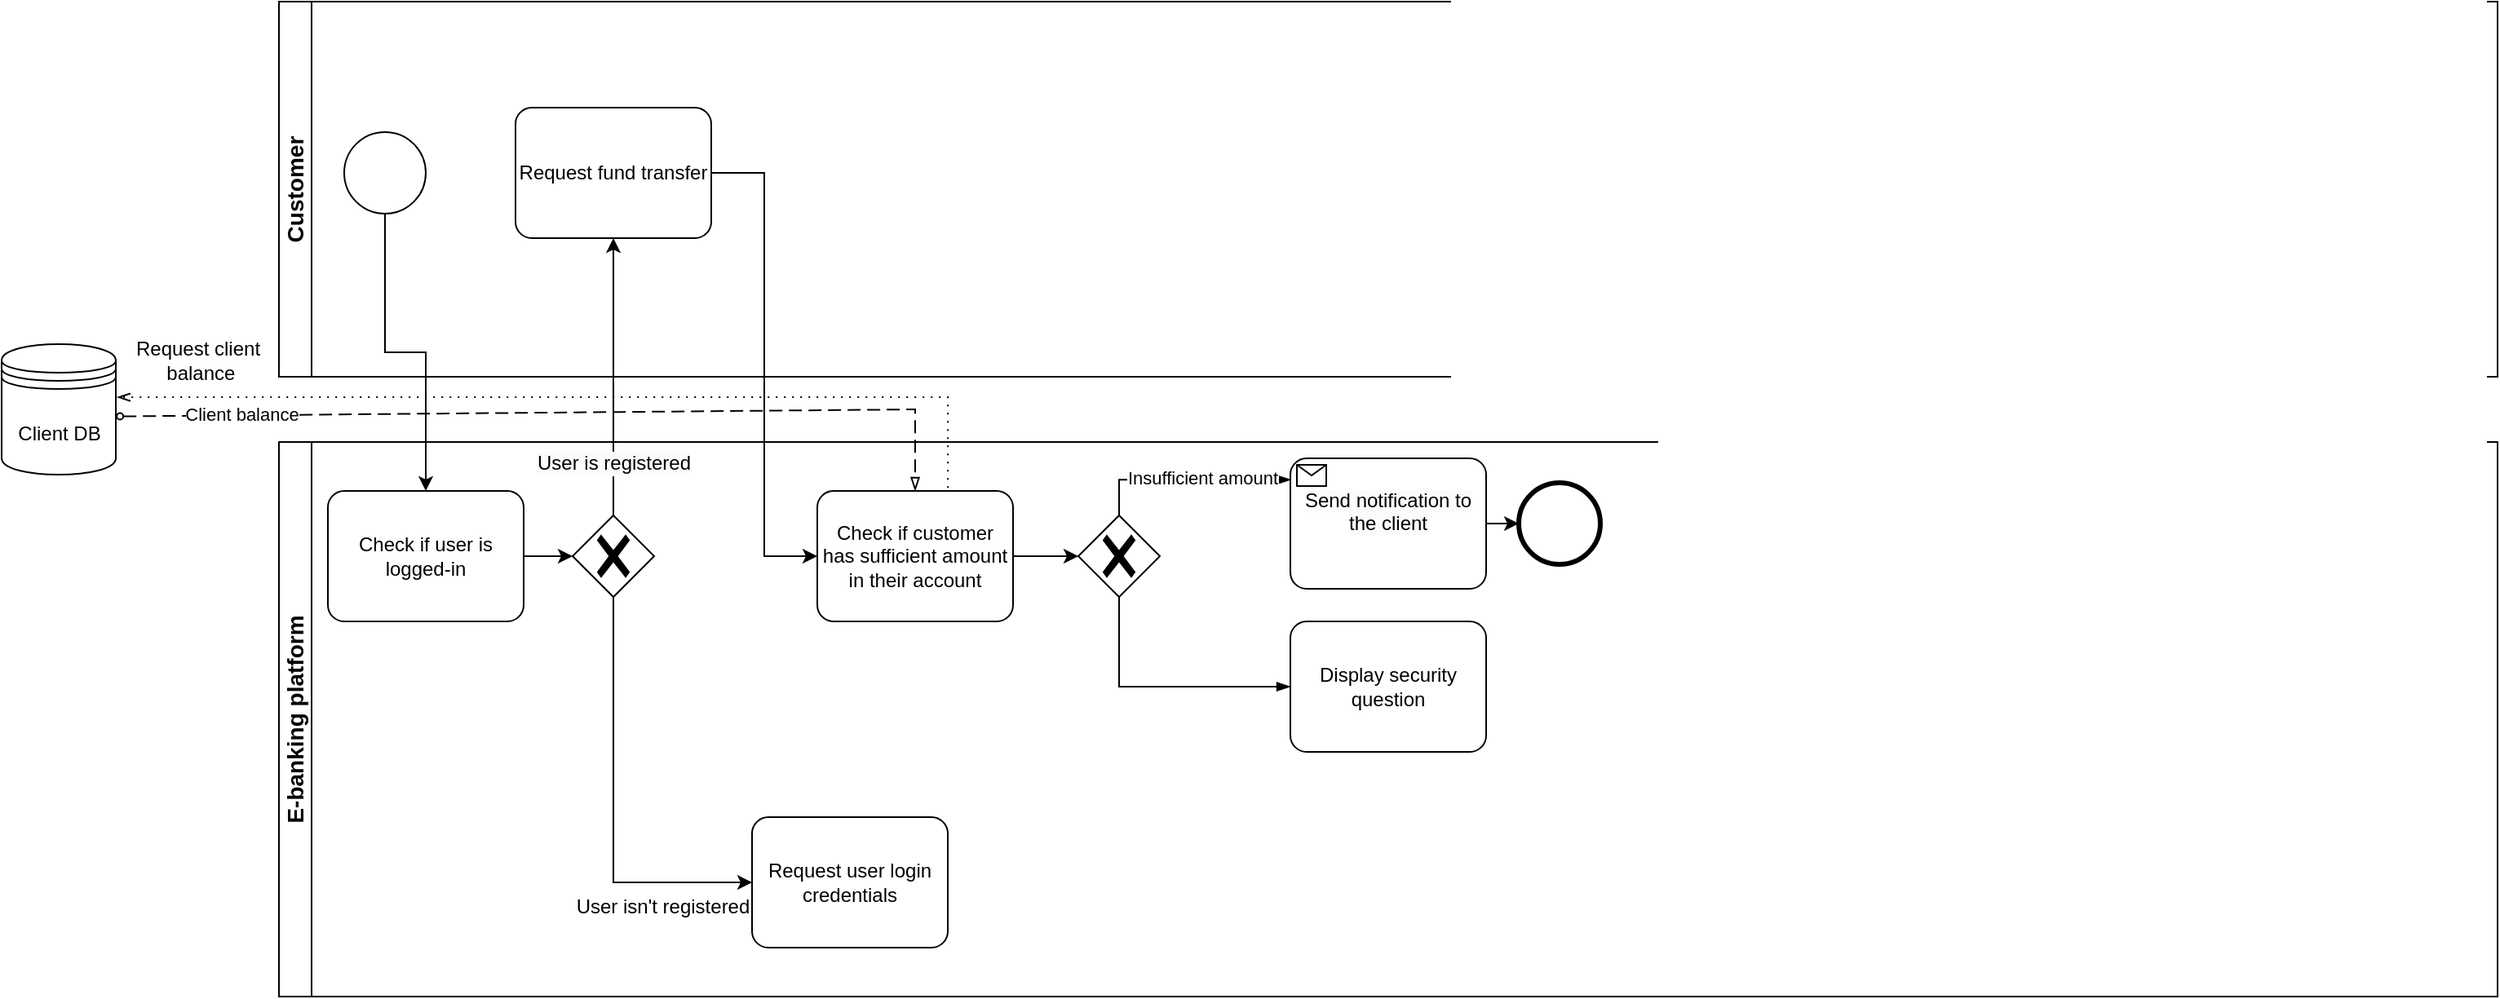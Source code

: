 <mxfile version="24.8.3">
  <diagram name="Page-1" id="2a216829-ef6e-dabb-86c1-c78162f3ba2b">
    <mxGraphModel dx="1318" dy="551" grid="1" gridSize="10" guides="1" tooltips="1" connect="1" arrows="1" fold="1" page="1" pageScale="1" pageWidth="850" pageHeight="1100" background="none" math="0" shadow="0">
      <root>
        <mxCell id="0" />
        <mxCell id="1" parent="0" />
        <mxCell id="94Gj55trSPbPdeBnX5Sf-7" value="&lt;font style=&quot;font-size: 14px;&quot;&gt;Customer&lt;/font&gt;" style="swimlane;startSize=20;horizontal=0;html=1;whiteSpace=wrap;" vertex="1" parent="1">
          <mxGeometry x="220" y="130" width="1360" height="230" as="geometry" />
        </mxCell>
        <mxCell id="7a84cebc1def654-1" value="" style="shape=mxgraph.bpmn.shape;html=1;verticalLabelPosition=bottom;labelBackgroundColor=#ffffff;verticalAlign=top;perimeter=ellipsePerimeter;outline=standard;symbol=general;" parent="94Gj55trSPbPdeBnX5Sf-7" vertex="1">
          <mxGeometry x="40" y="80" width="50" height="50" as="geometry" />
        </mxCell>
        <mxCell id="94Gj55trSPbPdeBnX5Sf-15" value="Request fund transfer" style="points=[[0.25,0,0],[0.5,0,0],[0.75,0,0],[1,0.25,0],[1,0.5,0],[1,0.75,0],[0.75,1,0],[0.5,1,0],[0.25,1,0],[0,0.75,0],[0,0.5,0],[0,0.25,0]];shape=mxgraph.bpmn.task;whiteSpace=wrap;rectStyle=rounded;size=10;html=1;container=1;expand=0;collapsible=0;taskMarker=abstract;" vertex="1" parent="94Gj55trSPbPdeBnX5Sf-7">
          <mxGeometry x="145" y="65" width="120" height="80" as="geometry" />
        </mxCell>
        <mxCell id="94Gj55trSPbPdeBnX5Sf-8" value="&lt;font style=&quot;font-size: 14px;&quot;&gt;E-banking platform&lt;/font&gt;" style="swimlane;startSize=20;horizontal=0;html=1;whiteSpace=wrap;" vertex="1" parent="1">
          <mxGeometry x="220" y="400" width="1360" height="340" as="geometry" />
        </mxCell>
        <mxCell id="94Gj55trSPbPdeBnX5Sf-1" value="" style="points=[[0.25,0.25,0],[0.5,0,0],[0.75,0.25,0],[1,0.5,0],[0.75,0.75,0],[0.5,1,0],[0.25,0.75,0],[0,0.5,0]];shape=mxgraph.bpmn.gateway2;html=1;verticalLabelPosition=bottom;labelBackgroundColor=#ffffff;verticalAlign=top;align=center;perimeter=rhombusPerimeter;outlineConnect=0;outline=none;symbol=none;gwType=exclusive;" vertex="1" parent="94Gj55trSPbPdeBnX5Sf-8">
          <mxGeometry x="180" y="45" width="50" height="50" as="geometry" />
        </mxCell>
        <mxCell id="94Gj55trSPbPdeBnX5Sf-6" value="Request user login credentials" style="points=[[0.25,0,0],[0.5,0,0],[0.75,0,0],[1,0.25,0],[1,0.5,0],[1,0.75,0],[0.75,1,0],[0.5,1,0],[0.25,1,0],[0,0.75,0],[0,0.5,0],[0,0.25,0]];shape=mxgraph.bpmn.task;whiteSpace=wrap;rectStyle=rounded;size=10;html=1;container=1;expand=0;collapsible=0;taskMarker=abstract;" vertex="1" parent="94Gj55trSPbPdeBnX5Sf-8">
          <mxGeometry x="290" y="230" width="120" height="80" as="geometry" />
        </mxCell>
        <mxCell id="94Gj55trSPbPdeBnX5Sf-11" value="" style="edgeStyle=orthogonalEdgeStyle;rounded=0;orthogonalLoop=1;jettySize=auto;html=1;" edge="1" parent="94Gj55trSPbPdeBnX5Sf-8" source="94Gj55trSPbPdeBnX5Sf-9" target="94Gj55trSPbPdeBnX5Sf-1">
          <mxGeometry relative="1" as="geometry" />
        </mxCell>
        <mxCell id="94Gj55trSPbPdeBnX5Sf-9" value="Check if user is logged-in" style="points=[[0.25,0,0],[0.5,0,0],[0.75,0,0],[1,0.25,0],[1,0.5,0],[1,0.75,0],[0.75,1,0],[0.5,1,0],[0.25,1,0],[0,0.75,0],[0,0.5,0],[0,0.25,0]];shape=mxgraph.bpmn.task;whiteSpace=wrap;rectStyle=rounded;size=10;html=1;container=1;expand=0;collapsible=0;taskMarker=abstract;" vertex="1" parent="94Gj55trSPbPdeBnX5Sf-8">
          <mxGeometry x="30" y="30" width="120" height="80" as="geometry" />
        </mxCell>
        <mxCell id="94Gj55trSPbPdeBnX5Sf-12" style="edgeStyle=orthogonalEdgeStyle;rounded=0;orthogonalLoop=1;jettySize=auto;html=1;exitX=0.5;exitY=1;exitDx=0;exitDy=0;exitPerimeter=0;entryX=0;entryY=0.5;entryDx=0;entryDy=0;entryPerimeter=0;" edge="1" parent="94Gj55trSPbPdeBnX5Sf-8" source="94Gj55trSPbPdeBnX5Sf-1" target="94Gj55trSPbPdeBnX5Sf-6">
          <mxGeometry relative="1" as="geometry" />
        </mxCell>
        <mxCell id="94Gj55trSPbPdeBnX5Sf-13" value="User isn&#39;t registered" style="text;html=1;align=center;verticalAlign=middle;resizable=0;points=[];autosize=1;strokeColor=none;fillColor=none;" vertex="1" parent="94Gj55trSPbPdeBnX5Sf-8">
          <mxGeometry x="170" y="270" width="130" height="30" as="geometry" />
        </mxCell>
        <mxCell id="94Gj55trSPbPdeBnX5Sf-17" value="Check if customer has sufficient amount in their account" style="points=[[0.25,0,0],[0.5,0,0],[0.75,0,0],[1,0.25,0],[1,0.5,0],[1,0.75,0],[0.75,1,0],[0.5,1,0],[0.25,1,0],[0,0.75,0],[0,0.5,0],[0,0.25,0]];shape=mxgraph.bpmn.task;whiteSpace=wrap;rectStyle=rounded;size=10;html=1;container=1;expand=0;collapsible=0;taskMarker=abstract;" vertex="1" parent="94Gj55trSPbPdeBnX5Sf-8">
          <mxGeometry x="330" y="30" width="120" height="80" as="geometry" />
        </mxCell>
        <mxCell id="94Gj55trSPbPdeBnX5Sf-28" value="" style="points=[[0.25,0.25,0],[0.5,0,0],[0.75,0.25,0],[1,0.5,0],[0.75,0.75,0],[0.5,1,0],[0.25,0.75,0],[0,0.5,0]];shape=mxgraph.bpmn.gateway2;html=1;verticalLabelPosition=bottom;labelBackgroundColor=#ffffff;verticalAlign=top;align=center;perimeter=rhombusPerimeter;outlineConnect=0;outline=none;symbol=none;gwType=exclusive;" vertex="1" parent="94Gj55trSPbPdeBnX5Sf-8">
          <mxGeometry x="490" y="45" width="50" height="50" as="geometry" />
        </mxCell>
        <mxCell id="94Gj55trSPbPdeBnX5Sf-29" style="edgeStyle=orthogonalEdgeStyle;rounded=0;orthogonalLoop=1;jettySize=auto;html=1;entryX=0;entryY=0.5;entryDx=0;entryDy=0;entryPerimeter=0;" edge="1" parent="94Gj55trSPbPdeBnX5Sf-8" source="94Gj55trSPbPdeBnX5Sf-17" target="94Gj55trSPbPdeBnX5Sf-28">
          <mxGeometry relative="1" as="geometry" />
        </mxCell>
        <mxCell id="94Gj55trSPbPdeBnX5Sf-32" value="" style="edgeStyle=elbowEdgeStyle;fontSize=12;html=1;endArrow=blockThin;endFill=1;rounded=0;exitX=0.5;exitY=0;exitDx=0;exitDy=0;exitPerimeter=0;entryX=0.002;entryY=0.164;entryDx=0;entryDy=0;entryPerimeter=0;" edge="1" parent="94Gj55trSPbPdeBnX5Sf-8" source="94Gj55trSPbPdeBnX5Sf-28" target="94Gj55trSPbPdeBnX5Sf-34">
          <mxGeometry width="160" relative="1" as="geometry">
            <mxPoint x="500" y="170" as="sourcePoint" />
            <mxPoint x="630.24" y="20.8" as="targetPoint" />
            <Array as="points">
              <mxPoint x="515" y="30" />
            </Array>
          </mxGeometry>
        </mxCell>
        <mxCell id="94Gj55trSPbPdeBnX5Sf-33" value="Insufficient amount" style="edgeLabel;html=1;align=center;verticalAlign=middle;resizable=0;points=[];" vertex="1" connectable="0" parent="94Gj55trSPbPdeBnX5Sf-32">
          <mxGeometry x="-0.029" y="-1" relative="1" as="geometry">
            <mxPoint x="11" y="-2" as="offset" />
          </mxGeometry>
        </mxCell>
        <mxCell id="94Gj55trSPbPdeBnX5Sf-37" value="" style="edgeStyle=orthogonalEdgeStyle;rounded=0;orthogonalLoop=1;jettySize=auto;html=1;" edge="1" parent="94Gj55trSPbPdeBnX5Sf-8" source="94Gj55trSPbPdeBnX5Sf-34" target="94Gj55trSPbPdeBnX5Sf-36">
          <mxGeometry relative="1" as="geometry" />
        </mxCell>
        <mxCell id="94Gj55trSPbPdeBnX5Sf-34" value="&#xa;&lt;span style=&quot;color: rgb(0, 0, 0); font-family: Helvetica; font-size: 12px; font-style: normal; font-variant-ligatures: normal; font-variant-caps: normal; font-weight: 400; letter-spacing: normal; orphans: 2; text-align: center; text-indent: 0px; text-transform: none; widows: 2; word-spacing: 0px; -webkit-text-stroke-width: 0px; white-space: normal; background-color: rgb(251, 251, 251); text-decoration-thickness: initial; text-decoration-style: initial; text-decoration-color: initial; display: inline !important; float: none;&quot;&gt;Send notification to the client&lt;/span&gt;&#xa;&#xa;" style="points=[[0.25,0,0],[0.5,0,0],[0.75,0,0],[1,0.25,0],[1,0.5,0],[1,0.75,0],[0.75,1,0],[0.5,1,0],[0.25,1,0],[0,0.75,0],[0,0.5,0],[0,0.25,0]];shape=mxgraph.bpmn.task;whiteSpace=wrap;rectStyle=rounded;size=10;html=1;container=1;expand=0;collapsible=0;taskMarker=receive;" vertex="1" parent="94Gj55trSPbPdeBnX5Sf-8">
          <mxGeometry x="620" y="10" width="120" height="80" as="geometry" />
        </mxCell>
        <mxCell id="94Gj55trSPbPdeBnX5Sf-36" value="" style="points=[[0.145,0.145,0],[0.5,0,0],[0.855,0.145,0],[1,0.5,0],[0.855,0.855,0],[0.5,1,0],[0.145,0.855,0],[0,0.5,0]];shape=mxgraph.bpmn.event;html=1;verticalLabelPosition=bottom;labelBackgroundColor=#ffffff;verticalAlign=top;align=center;perimeter=ellipsePerimeter;outlineConnect=0;aspect=fixed;outline=end;symbol=terminate2;" vertex="1" parent="94Gj55trSPbPdeBnX5Sf-8">
          <mxGeometry x="760" y="25" width="50" height="50" as="geometry" />
        </mxCell>
        <mxCell id="94Gj55trSPbPdeBnX5Sf-38" value="Display security question" style="points=[[0.25,0,0],[0.5,0,0],[0.75,0,0],[1,0.25,0],[1,0.5,0],[1,0.75,0],[0.75,1,0],[0.5,1,0],[0.25,1,0],[0,0.75,0],[0,0.5,0],[0,0.25,0]];shape=mxgraph.bpmn.task;whiteSpace=wrap;rectStyle=rounded;size=10;html=1;container=1;expand=0;collapsible=0;taskMarker=abstract;" vertex="1" parent="94Gj55trSPbPdeBnX5Sf-8">
          <mxGeometry x="620" y="110" width="120" height="80" as="geometry" />
        </mxCell>
        <mxCell id="94Gj55trSPbPdeBnX5Sf-40" value="" style="edgeStyle=elbowEdgeStyle;fontSize=12;html=1;endArrow=blockThin;endFill=1;rounded=0;exitX=0.5;exitY=1;exitDx=0;exitDy=0;exitPerimeter=0;entryX=0;entryY=0.5;entryDx=0;entryDy=0;entryPerimeter=0;" edge="1" parent="94Gj55trSPbPdeBnX5Sf-8" source="94Gj55trSPbPdeBnX5Sf-28" target="94Gj55trSPbPdeBnX5Sf-38">
          <mxGeometry width="160" relative="1" as="geometry">
            <mxPoint x="620" y="170" as="sourcePoint" />
            <mxPoint x="780" y="170" as="targetPoint" />
            <Array as="points">
              <mxPoint x="515" y="130" />
            </Array>
          </mxGeometry>
        </mxCell>
        <mxCell id="94Gj55trSPbPdeBnX5Sf-14" style="edgeStyle=orthogonalEdgeStyle;rounded=0;orthogonalLoop=1;jettySize=auto;html=1;exitX=0.5;exitY=1;exitDx=0;exitDy=0;entryX=0.5;entryY=0;entryDx=0;entryDy=0;entryPerimeter=0;" edge="1" parent="1" source="7a84cebc1def654-1" target="94Gj55trSPbPdeBnX5Sf-9">
          <mxGeometry relative="1" as="geometry" />
        </mxCell>
        <mxCell id="94Gj55trSPbPdeBnX5Sf-16" style="edgeStyle=orthogonalEdgeStyle;rounded=0;orthogonalLoop=1;jettySize=auto;html=1;exitX=0.5;exitY=0;exitDx=0;exitDy=0;exitPerimeter=0;entryX=0.5;entryY=1;entryDx=0;entryDy=0;entryPerimeter=0;" edge="1" parent="1" source="94Gj55trSPbPdeBnX5Sf-1" target="94Gj55trSPbPdeBnX5Sf-15">
          <mxGeometry relative="1" as="geometry" />
        </mxCell>
        <mxCell id="94Gj55trSPbPdeBnX5Sf-18" value="&lt;span style=&quot;font-size: 12px; background-color: rgb(251, 251, 251);&quot;&gt;User is registered&lt;/span&gt;" style="edgeLabel;html=1;align=center;verticalAlign=middle;resizable=0;points=[];" vertex="1" connectable="0" parent="94Gj55trSPbPdeBnX5Sf-16">
          <mxGeometry x="-0.242" y="-2" relative="1" as="geometry">
            <mxPoint x="-2" y="32" as="offset" />
          </mxGeometry>
        </mxCell>
        <mxCell id="94Gj55trSPbPdeBnX5Sf-19" style="edgeStyle=orthogonalEdgeStyle;rounded=0;orthogonalLoop=1;jettySize=auto;html=1;entryX=0;entryY=0.5;entryDx=0;entryDy=0;entryPerimeter=0;" edge="1" parent="1" source="94Gj55trSPbPdeBnX5Sf-15" target="94Gj55trSPbPdeBnX5Sf-17">
          <mxGeometry relative="1" as="geometry" />
        </mxCell>
        <mxCell id="94Gj55trSPbPdeBnX5Sf-20" value="" style="shape=datastore;html=1;labelPosition=center;verticalLabelPosition=bottom;align=center;verticalAlign=top;" vertex="1" parent="1">
          <mxGeometry x="50" y="340" width="70" height="80" as="geometry" />
        </mxCell>
        <mxCell id="94Gj55trSPbPdeBnX5Sf-21" value="Client DB" style="text;html=1;align=center;verticalAlign=middle;resizable=0;points=[];autosize=1;strokeColor=none;fillColor=none;" vertex="1" parent="1">
          <mxGeometry x="50" y="380" width="70" height="30" as="geometry" />
        </mxCell>
        <mxCell id="94Gj55trSPbPdeBnX5Sf-23" value="" style="edgeStyle=elbowEdgeStyle;fontSize=12;html=1;endFill=0;startFill=0;endSize=6;startSize=6;dashed=1;dashPattern=1 4;endArrow=openThin;startArrow=none;rounded=0;exitX=0.667;exitY=-0.023;exitDx=0;exitDy=0;exitPerimeter=0;entryX=1.012;entryY=0.407;entryDx=0;entryDy=0;entryPerimeter=0;" edge="1" parent="1" source="94Gj55trSPbPdeBnX5Sf-17" target="94Gj55trSPbPdeBnX5Sf-20">
          <mxGeometry width="160" relative="1" as="geometry">
            <mxPoint x="860" y="440" as="sourcePoint" />
            <mxPoint x="220" y="370" as="targetPoint" />
            <Array as="points">
              <mxPoint x="630" y="400" />
            </Array>
          </mxGeometry>
        </mxCell>
        <mxCell id="94Gj55trSPbPdeBnX5Sf-25" value="" style="endArrow=blockThin;html=1;labelPosition=left;verticalLabelPosition=middle;align=right;verticalAlign=middle;dashed=1;dashPattern=8 4;endFill=0;startArrow=oval;startFill=0;endSize=6;startSize=4;rounded=0;exitX=1.037;exitY=0.143;exitDx=0;exitDy=0;exitPerimeter=0;entryX=0.5;entryY=0;entryDx=0;entryDy=0;entryPerimeter=0;" edge="1" parent="1" source="94Gj55trSPbPdeBnX5Sf-21" target="94Gj55trSPbPdeBnX5Sf-17">
          <mxGeometry relative="1" as="geometry">
            <mxPoint x="860" y="440" as="sourcePoint" />
            <mxPoint x="1020" y="440" as="targetPoint" />
            <Array as="points">
              <mxPoint x="610" y="380" />
            </Array>
          </mxGeometry>
        </mxCell>
        <mxCell id="94Gj55trSPbPdeBnX5Sf-27" value="Client balance" style="edgeLabel;html=1;align=center;verticalAlign=middle;resizable=0;points=[];" vertex="1" connectable="0" parent="94Gj55trSPbPdeBnX5Sf-25">
          <mxGeometry x="-0.411" relative="1" as="geometry">
            <mxPoint x="-84" as="offset" />
          </mxGeometry>
        </mxCell>
        <mxCell id="94Gj55trSPbPdeBnX5Sf-24" value="Request client&lt;div&gt;&amp;nbsp;balance&lt;/div&gt;" style="text;html=1;align=center;verticalAlign=middle;resizable=0;points=[];autosize=1;strokeColor=none;fillColor=none;" vertex="1" parent="1">
          <mxGeometry x="120" y="330" width="100" height="40" as="geometry" />
        </mxCell>
      </root>
    </mxGraphModel>
  </diagram>
</mxfile>
